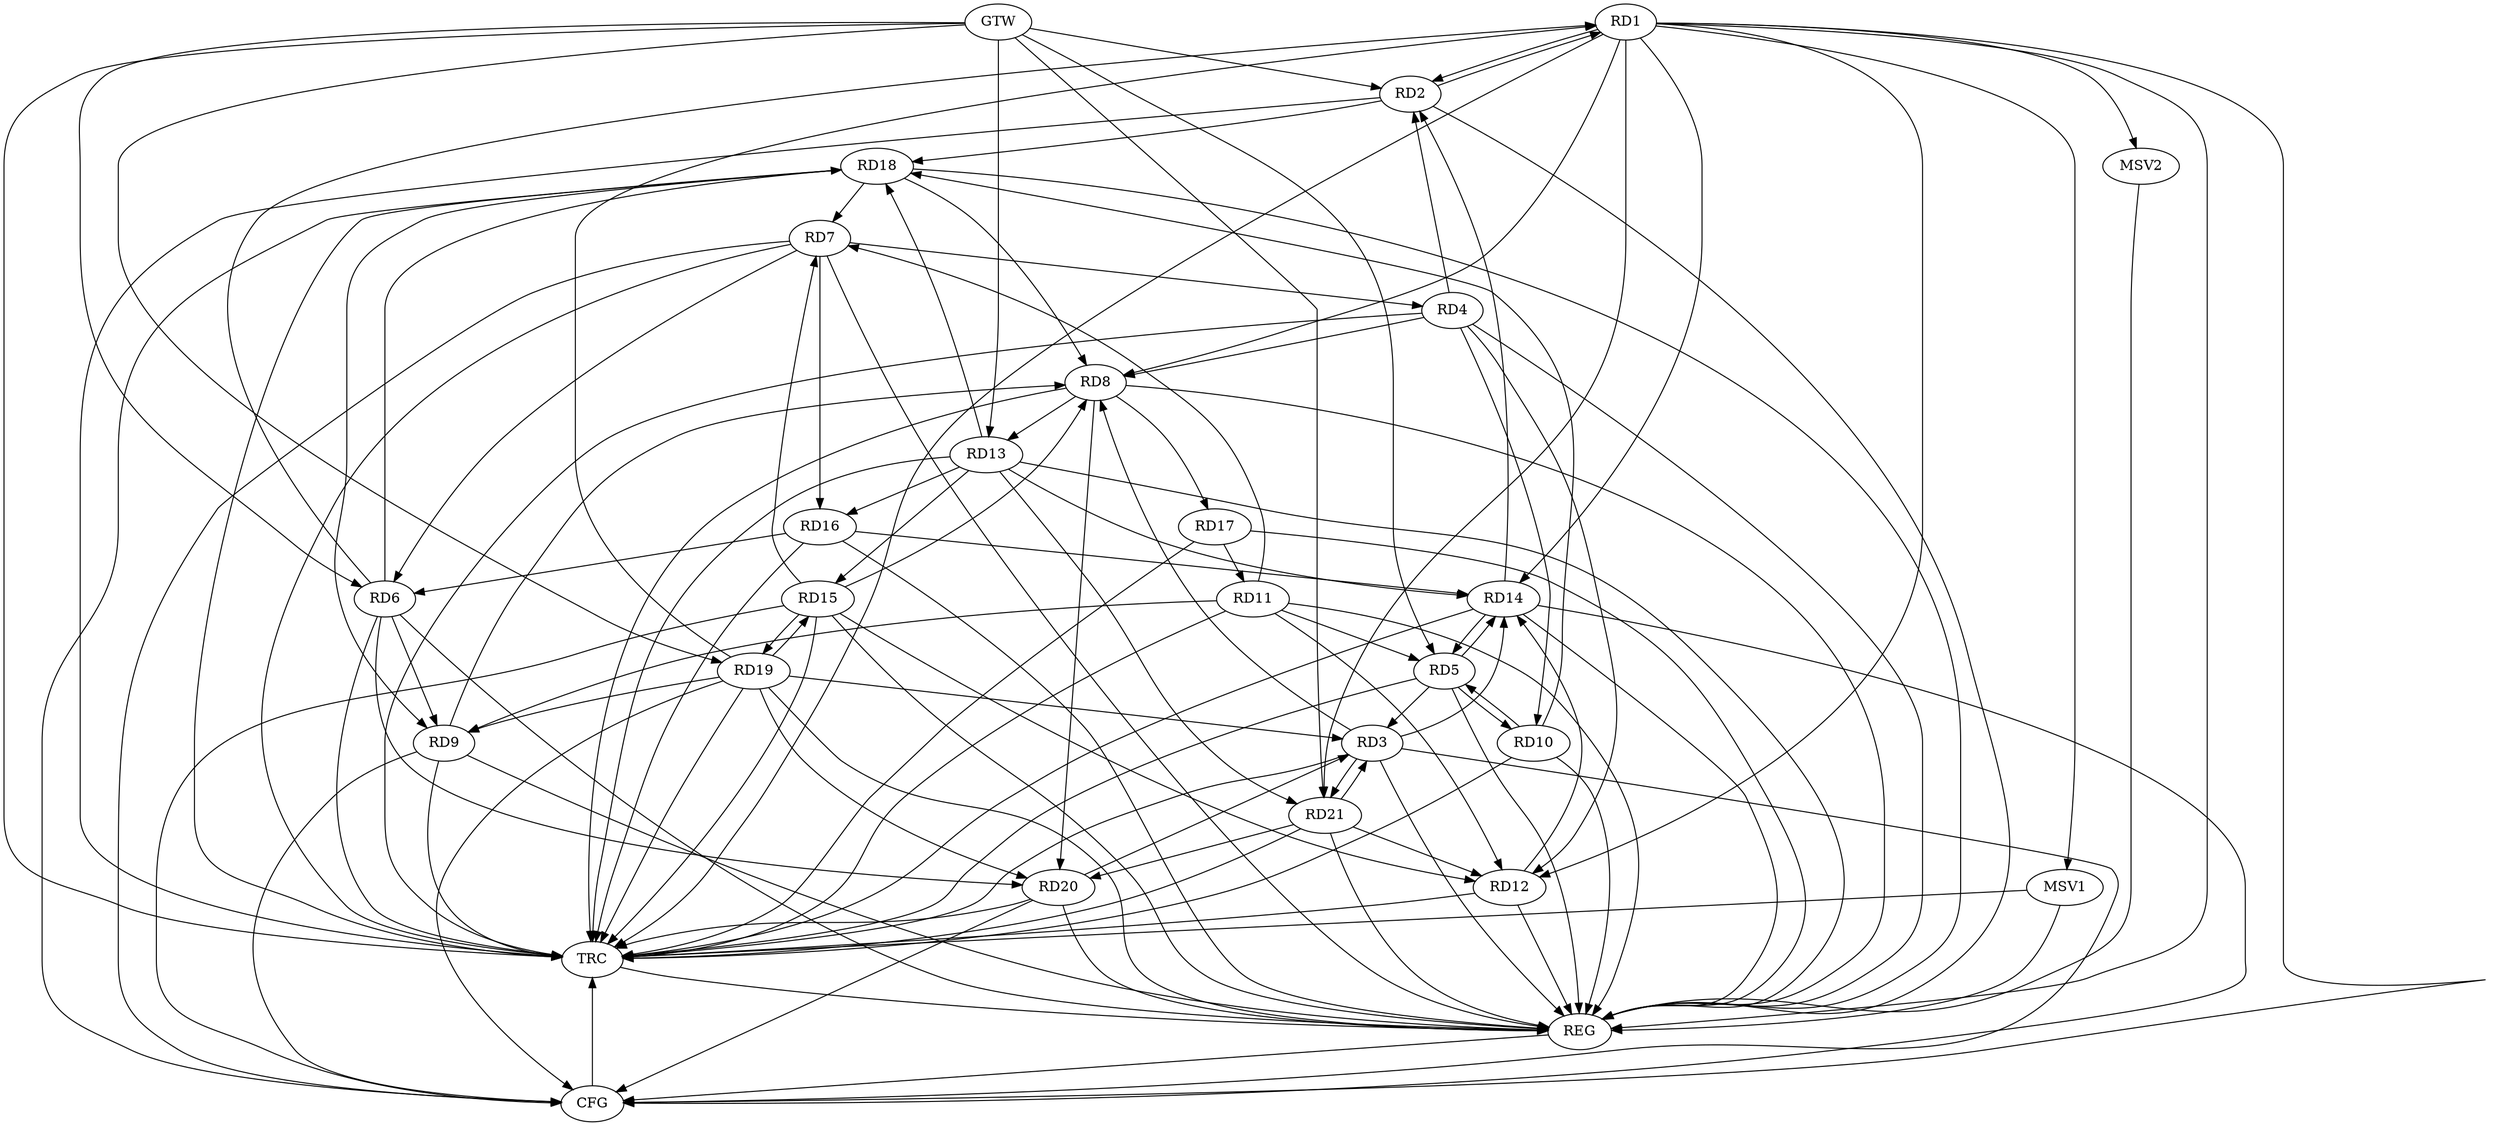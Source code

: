 strict digraph G {
  RD1 [ label="RD1" ];
  RD2 [ label="RD2" ];
  RD3 [ label="RD3" ];
  RD4 [ label="RD4" ];
  RD5 [ label="RD5" ];
  RD6 [ label="RD6" ];
  RD7 [ label="RD7" ];
  RD8 [ label="RD8" ];
  RD9 [ label="RD9" ];
  RD10 [ label="RD10" ];
  RD11 [ label="RD11" ];
  RD12 [ label="RD12" ];
  RD13 [ label="RD13" ];
  RD14 [ label="RD14" ];
  RD15 [ label="RD15" ];
  RD16 [ label="RD16" ];
  RD17 [ label="RD17" ];
  RD18 [ label="RD18" ];
  RD19 [ label="RD19" ];
  RD20 [ label="RD20" ];
  RD21 [ label="RD21" ];
  GTW [ label="GTW" ];
  REG [ label="REG" ];
  CFG [ label="CFG" ];
  TRC [ label="TRC" ];
  MSV1 [ label="MSV1" ];
  MSV2 [ label="MSV2" ];
  RD1 -> RD2;
  RD2 -> RD1;
  RD6 -> RD1;
  RD1 -> RD8;
  RD1 -> RD12;
  RD1 -> RD14;
  RD19 -> RD1;
  RD1 -> RD21;
  RD4 -> RD2;
  RD14 -> RD2;
  RD2 -> RD18;
  RD5 -> RD3;
  RD3 -> RD8;
  RD3 -> RD14;
  RD19 -> RD3;
  RD20 -> RD3;
  RD3 -> RD21;
  RD21 -> RD3;
  RD7 -> RD4;
  RD4 -> RD8;
  RD4 -> RD10;
  RD4 -> RD12;
  RD5 -> RD10;
  RD10 -> RD5;
  RD11 -> RD5;
  RD5 -> RD14;
  RD14 -> RD5;
  RD7 -> RD6;
  RD6 -> RD9;
  RD16 -> RD6;
  RD6 -> RD18;
  RD6 -> RD20;
  RD11 -> RD7;
  RD15 -> RD7;
  RD7 -> RD16;
  RD18 -> RD7;
  RD9 -> RD8;
  RD8 -> RD13;
  RD15 -> RD8;
  RD8 -> RD17;
  RD18 -> RD8;
  RD8 -> RD20;
  RD11 -> RD9;
  RD18 -> RD9;
  RD19 -> RD9;
  RD10 -> RD18;
  RD11 -> RD12;
  RD17 -> RD11;
  RD12 -> RD14;
  RD15 -> RD12;
  RD21 -> RD12;
  RD13 -> RD14;
  RD13 -> RD15;
  RD13 -> RD16;
  RD13 -> RD18;
  RD13 -> RD21;
  RD16 -> RD14;
  RD15 -> RD19;
  RD19 -> RD15;
  RD19 -> RD20;
  RD21 -> RD20;
  GTW -> RD21;
  GTW -> RD19;
  GTW -> RD2;
  GTW -> RD6;
  GTW -> RD5;
  GTW -> RD13;
  RD1 -> REG;
  RD2 -> REG;
  RD3 -> REG;
  RD4 -> REG;
  RD5 -> REG;
  RD6 -> REG;
  RD7 -> REG;
  RD8 -> REG;
  RD9 -> REG;
  RD10 -> REG;
  RD11 -> REG;
  RD12 -> REG;
  RD13 -> REG;
  RD14 -> REG;
  RD15 -> REG;
  RD16 -> REG;
  RD17 -> REG;
  RD18 -> REG;
  RD19 -> REG;
  RD20 -> REG;
  RD21 -> REG;
  RD7 -> CFG;
  RD3 -> CFG;
  RD18 -> CFG;
  RD15 -> CFG;
  RD14 -> CFG;
  RD9 -> CFG;
  RD19 -> CFG;
  RD20 -> CFG;
  RD1 -> CFG;
  REG -> CFG;
  RD1 -> TRC;
  RD2 -> TRC;
  RD3 -> TRC;
  RD4 -> TRC;
  RD5 -> TRC;
  RD6 -> TRC;
  RD7 -> TRC;
  RD8 -> TRC;
  RD9 -> TRC;
  RD10 -> TRC;
  RD11 -> TRC;
  RD12 -> TRC;
  RD13 -> TRC;
  RD14 -> TRC;
  RD15 -> TRC;
  RD16 -> TRC;
  RD17 -> TRC;
  RD18 -> TRC;
  RD19 -> TRC;
  RD20 -> TRC;
  RD21 -> TRC;
  GTW -> TRC;
  CFG -> TRC;
  TRC -> REG;
  RD1 -> MSV1;
  MSV1 -> REG;
  MSV1 -> TRC;
  RD1 -> MSV2;
  MSV2 -> REG;
}
